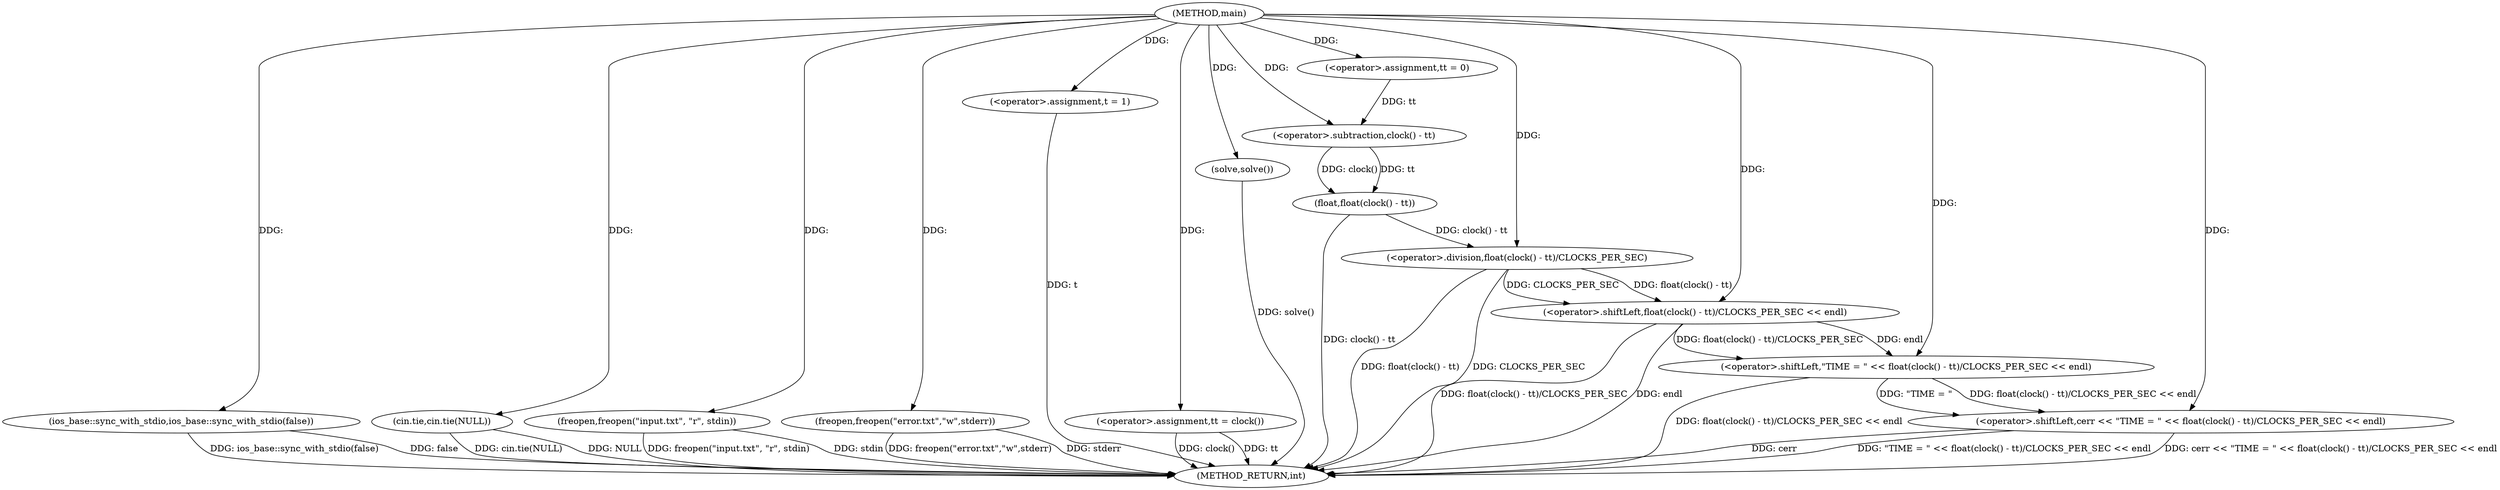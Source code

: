 digraph "main" {  
"1000547" [label = "(METHOD,main)" ]
"1000586" [label = "(METHOD_RETURN,int)" ]
"1000549" [label = "(ios_base::sync_with_stdio,ios_base::sync_with_stdio(false))" ]
"1000551" [label = "(cin.tie,cin.tie(NULL))" ]
"1000553" [label = "(freopen,freopen(\"input.txt\", \"r\", stdin))" ]
"1000557" [label = "(freopen,freopen(\"error.txt\",\"w\",stderr))" ]
"1000562" [label = "(<operator>.assignment,tt = 0)" ]
"1000566" [label = "(<operator>.assignment,t = 1)" ]
"1000571" [label = "(<operator>.shiftLeft,cerr << \"TIME = \" << float(clock() - tt)/CLOCKS_PER_SEC << endl)" ]
"1000583" [label = "(<operator>.assignment,tt = clock())" ]
"1000570" [label = "(solve,solve())" ]
"1000573" [label = "(<operator>.shiftLeft,\"TIME = \" << float(clock() - tt)/CLOCKS_PER_SEC << endl)" ]
"1000575" [label = "(<operator>.shiftLeft,float(clock() - tt)/CLOCKS_PER_SEC << endl)" ]
"1000576" [label = "(<operator>.division,float(clock() - tt)/CLOCKS_PER_SEC)" ]
"1000577" [label = "(float,float(clock() - tt))" ]
"1000578" [label = "(<operator>.subtraction,clock() - tt)" ]
  "1000549" -> "1000586"  [ label = "DDG: ios_base::sync_with_stdio(false)"] 
  "1000551" -> "1000586"  [ label = "DDG: cin.tie(NULL)"] 
  "1000553" -> "1000586"  [ label = "DDG: freopen(\"input.txt\", \"r\", stdin)"] 
  "1000557" -> "1000586"  [ label = "DDG: freopen(\"error.txt\",\"w\",stderr)"] 
  "1000566" -> "1000586"  [ label = "DDG: t"] 
  "1000570" -> "1000586"  [ label = "DDG: solve()"] 
  "1000577" -> "1000586"  [ label = "DDG: clock() - tt"] 
  "1000576" -> "1000586"  [ label = "DDG: float(clock() - tt)"] 
  "1000575" -> "1000586"  [ label = "DDG: float(clock() - tt)/CLOCKS_PER_SEC"] 
  "1000573" -> "1000586"  [ label = "DDG: float(clock() - tt)/CLOCKS_PER_SEC << endl"] 
  "1000571" -> "1000586"  [ label = "DDG: \"TIME = \" << float(clock() - tt)/CLOCKS_PER_SEC << endl"] 
  "1000571" -> "1000586"  [ label = "DDG: cerr << \"TIME = \" << float(clock() - tt)/CLOCKS_PER_SEC << endl"] 
  "1000583" -> "1000586"  [ label = "DDG: tt"] 
  "1000583" -> "1000586"  [ label = "DDG: clock()"] 
  "1000576" -> "1000586"  [ label = "DDG: CLOCKS_PER_SEC"] 
  "1000557" -> "1000586"  [ label = "DDG: stderr"] 
  "1000571" -> "1000586"  [ label = "DDG: cerr"] 
  "1000553" -> "1000586"  [ label = "DDG: stdin"] 
  "1000549" -> "1000586"  [ label = "DDG: false"] 
  "1000575" -> "1000586"  [ label = "DDG: endl"] 
  "1000551" -> "1000586"  [ label = "DDG: NULL"] 
  "1000547" -> "1000562"  [ label = "DDG: "] 
  "1000547" -> "1000566"  [ label = "DDG: "] 
  "1000547" -> "1000583"  [ label = "DDG: "] 
  "1000547" -> "1000549"  [ label = "DDG: "] 
  "1000547" -> "1000551"  [ label = "DDG: "] 
  "1000547" -> "1000553"  [ label = "DDG: "] 
  "1000547" -> "1000557"  [ label = "DDG: "] 
  "1000547" -> "1000570"  [ label = "DDG: "] 
  "1000547" -> "1000571"  [ label = "DDG: "] 
  "1000573" -> "1000571"  [ label = "DDG: float(clock() - tt)/CLOCKS_PER_SEC << endl"] 
  "1000573" -> "1000571"  [ label = "DDG: \"TIME = \""] 
  "1000547" -> "1000573"  [ label = "DDG: "] 
  "1000575" -> "1000573"  [ label = "DDG: float(clock() - tt)/CLOCKS_PER_SEC"] 
  "1000575" -> "1000573"  [ label = "DDG: endl"] 
  "1000576" -> "1000575"  [ label = "DDG: CLOCKS_PER_SEC"] 
  "1000576" -> "1000575"  [ label = "DDG: float(clock() - tt)"] 
  "1000547" -> "1000575"  [ label = "DDG: "] 
  "1000577" -> "1000576"  [ label = "DDG: clock() - tt"] 
  "1000547" -> "1000576"  [ label = "DDG: "] 
  "1000578" -> "1000577"  [ label = "DDG: clock()"] 
  "1000578" -> "1000577"  [ label = "DDG: tt"] 
  "1000547" -> "1000578"  [ label = "DDG: "] 
  "1000562" -> "1000578"  [ label = "DDG: tt"] 
}
